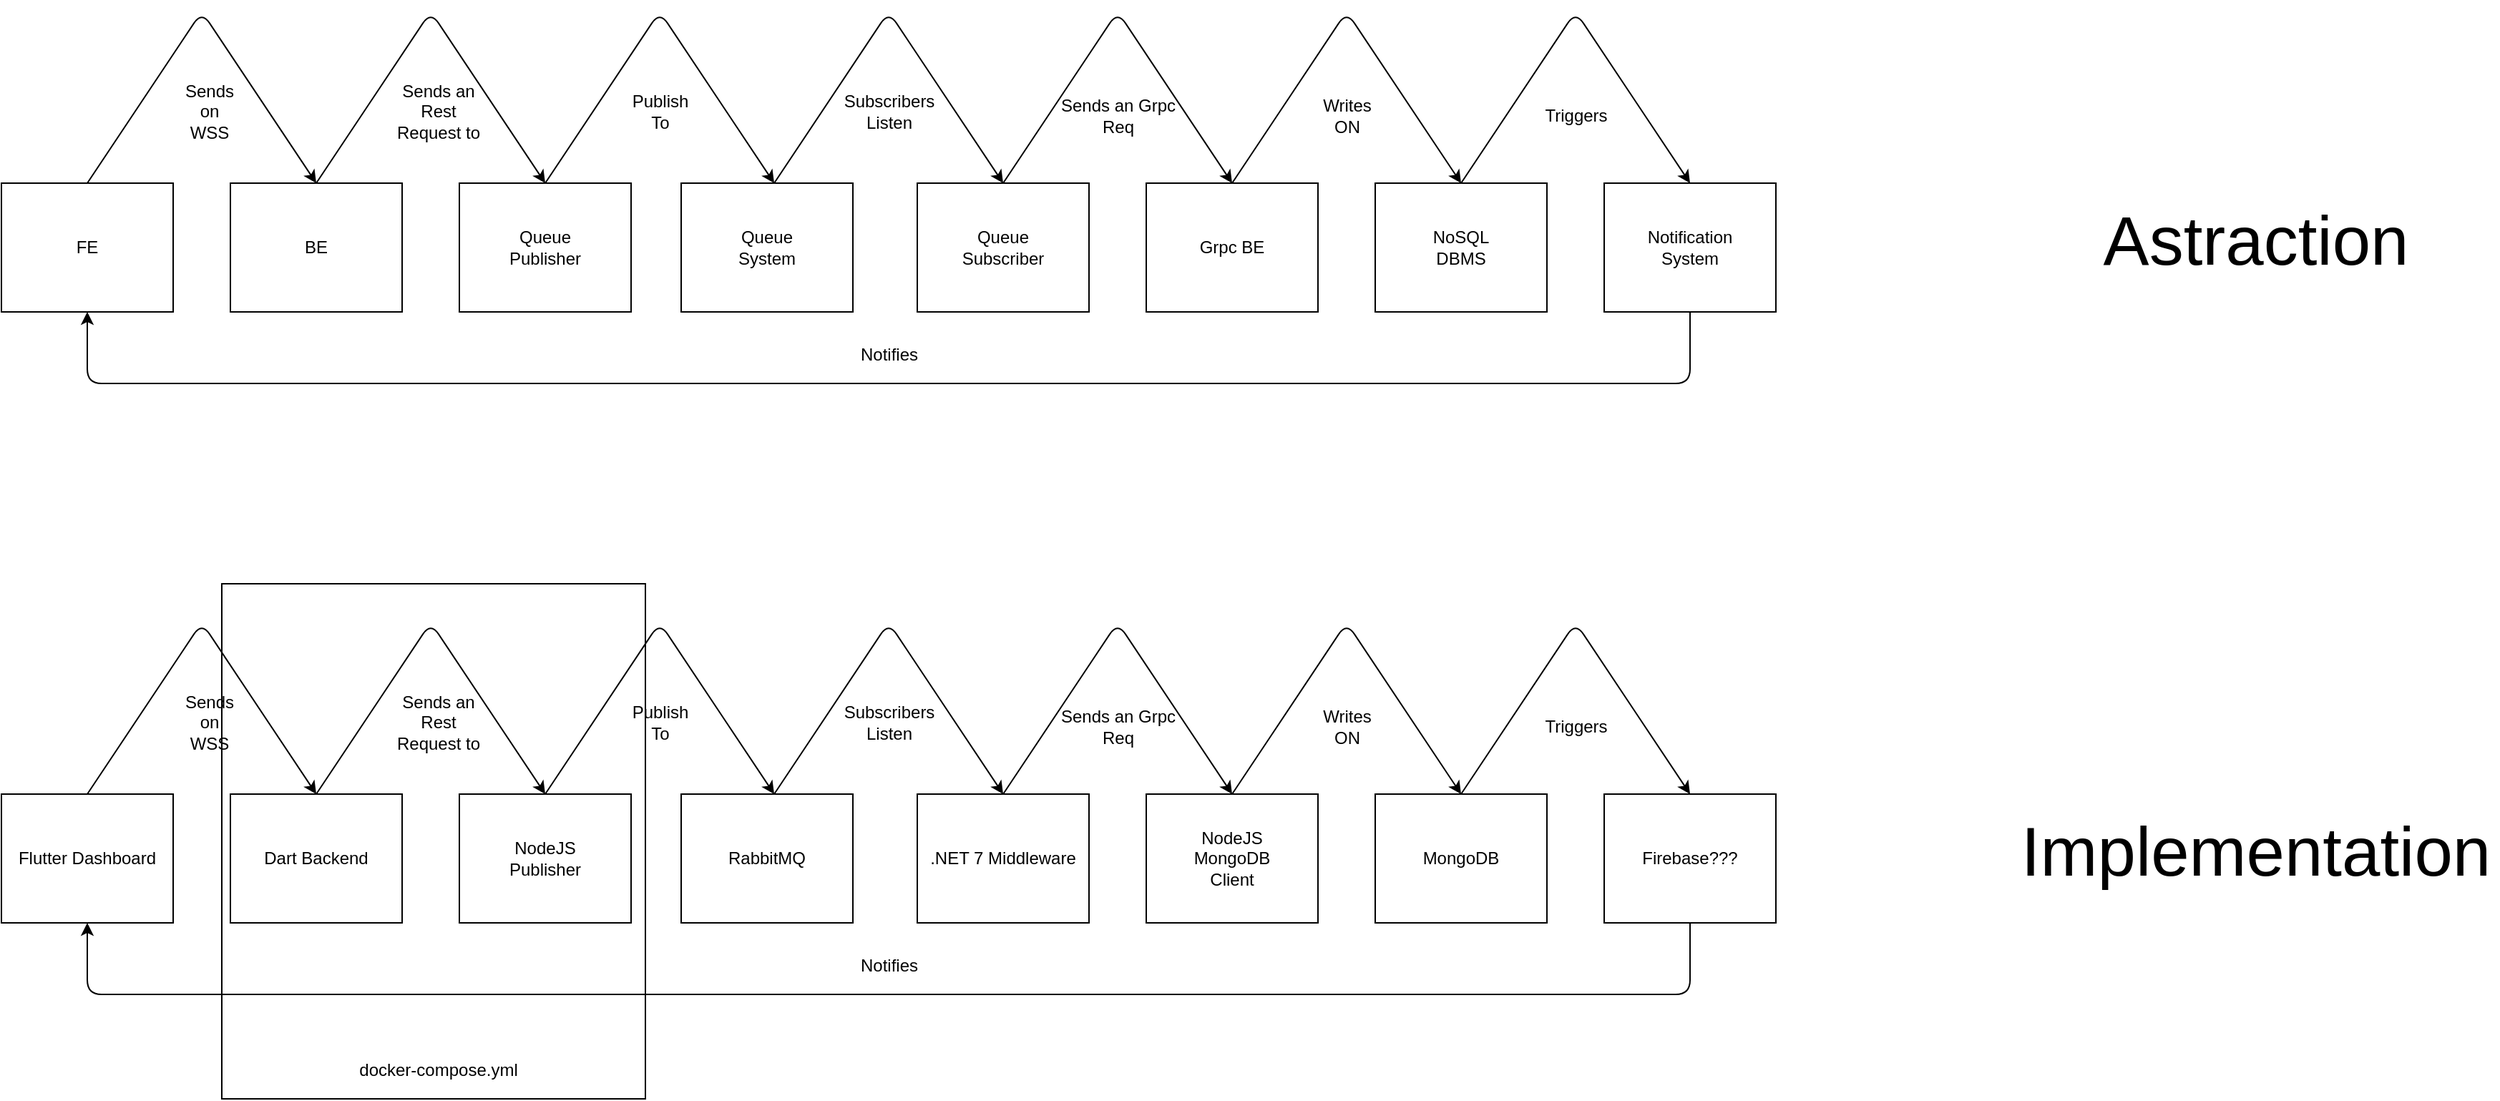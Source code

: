 <mxfile>
    <diagram id="bFyh9QD_zorucijYTf2e" name="Pagina-1">
        <mxGraphModel dx="983" dy="656" grid="1" gridSize="10" guides="1" tooltips="1" connect="1" arrows="1" fold="1" page="0" pageScale="1" pageWidth="827" pageHeight="1169" math="0" shadow="0">
            <root>
                <mxCell id="0"/>
                <mxCell id="1" parent="0"/>
                <mxCell id="8" style="edgeStyle=none;html=1;exitX=0.5;exitY=0;exitDx=0;exitDy=0;entryX=0.5;entryY=0;entryDx=0;entryDy=0;" parent="1" source="2" target="3" edge="1">
                    <mxGeometry relative="1" as="geometry">
                        <Array as="points">
                            <mxPoint x="200" y="160"/>
                        </Array>
                    </mxGeometry>
                </mxCell>
                <mxCell id="2" value="FE&lt;br&gt;" style="whiteSpace=wrap;html=1;" parent="1" vertex="1">
                    <mxGeometry x="60" y="280" width="120" height="90" as="geometry"/>
                </mxCell>
                <mxCell id="3" value="BE&lt;br&gt;" style="whiteSpace=wrap;html=1;" parent="1" vertex="1">
                    <mxGeometry x="220" y="280" width="120" height="90" as="geometry"/>
                </mxCell>
                <mxCell id="4" value="Queue&lt;br&gt;Publisher" style="whiteSpace=wrap;html=1;" parent="1" vertex="1">
                    <mxGeometry x="380" y="280" width="120" height="90" as="geometry"/>
                </mxCell>
                <mxCell id="5" value="Queue&lt;br&gt;System" style="whiteSpace=wrap;html=1;" parent="1" vertex="1">
                    <mxGeometry x="535" y="280" width="120" height="90" as="geometry"/>
                </mxCell>
                <mxCell id="6" value="Queue&lt;br&gt;Subscriber" style="whiteSpace=wrap;html=1;" parent="1" vertex="1">
                    <mxGeometry x="700" y="280" width="120" height="90" as="geometry"/>
                </mxCell>
                <mxCell id="7" value="Grpc BE" style="whiteSpace=wrap;html=1;" parent="1" vertex="1">
                    <mxGeometry x="860" y="280" width="120" height="90" as="geometry"/>
                </mxCell>
                <mxCell id="9" value="Sends&lt;br&gt;on &lt;br&gt;WSS" style="text;html=1;align=center;verticalAlign=middle;resizable=0;points=[];autosize=1;strokeColor=none;fillColor=none;" parent="1" vertex="1">
                    <mxGeometry x="180" y="205" width="50" height="50" as="geometry"/>
                </mxCell>
                <mxCell id="10" style="edgeStyle=none;html=1;exitX=0.5;exitY=0;exitDx=0;exitDy=0;entryX=0.5;entryY=0;entryDx=0;entryDy=0;" parent="1" edge="1">
                    <mxGeometry relative="1" as="geometry">
                        <mxPoint x="440" y="280" as="sourcePoint"/>
                        <mxPoint x="600" y="280" as="targetPoint"/>
                        <Array as="points">
                            <mxPoint x="520" y="160"/>
                        </Array>
                    </mxGeometry>
                </mxCell>
                <mxCell id="11" value="Sends an &lt;br&gt;Rest&lt;br&gt;Request to" style="text;html=1;align=center;verticalAlign=middle;resizable=0;points=[];autosize=1;strokeColor=none;fillColor=none;" parent="1" vertex="1">
                    <mxGeometry x="330" y="205" width="70" height="50" as="geometry"/>
                </mxCell>
                <mxCell id="12" style="edgeStyle=none;html=1;exitX=0.5;exitY=0;exitDx=0;exitDy=0;entryX=0.5;entryY=0;entryDx=0;entryDy=0;" parent="1" edge="1">
                    <mxGeometry relative="1" as="geometry">
                        <mxPoint x="280" y="280" as="sourcePoint"/>
                        <mxPoint x="440" y="280" as="targetPoint"/>
                        <Array as="points">
                            <mxPoint x="360" y="160"/>
                        </Array>
                    </mxGeometry>
                </mxCell>
                <mxCell id="13" value="Publish&lt;br&gt;To" style="text;html=1;align=center;verticalAlign=middle;resizable=0;points=[];autosize=1;strokeColor=none;fillColor=none;" parent="1" vertex="1">
                    <mxGeometry x="495" y="215" width="50" height="30" as="geometry"/>
                </mxCell>
                <mxCell id="14" style="edgeStyle=none;html=1;exitX=0.5;exitY=0;exitDx=0;exitDy=0;entryX=0.5;entryY=0;entryDx=0;entryDy=0;" parent="1" edge="1">
                    <mxGeometry relative="1" as="geometry">
                        <mxPoint x="600" y="280" as="sourcePoint"/>
                        <mxPoint x="760" y="280" as="targetPoint"/>
                        <Array as="points">
                            <mxPoint x="680" y="160"/>
                        </Array>
                    </mxGeometry>
                </mxCell>
                <mxCell id="15" value="Subscribers&lt;br&gt;Listen" style="text;html=1;align=center;verticalAlign=middle;resizable=0;points=[];autosize=1;strokeColor=none;fillColor=none;" parent="1" vertex="1">
                    <mxGeometry x="640" y="215" width="80" height="30" as="geometry"/>
                </mxCell>
                <mxCell id="16" style="edgeStyle=none;html=1;exitX=0.5;exitY=0;exitDx=0;exitDy=0;entryX=0.5;entryY=0;entryDx=0;entryDy=0;" parent="1" edge="1">
                    <mxGeometry relative="1" as="geometry">
                        <mxPoint x="760" y="280" as="sourcePoint"/>
                        <mxPoint x="920" y="280" as="targetPoint"/>
                        <Array as="points">
                            <mxPoint x="840" y="160"/>
                        </Array>
                    </mxGeometry>
                </mxCell>
                <mxCell id="17" value="Sends an Grpc&lt;br&gt;Req" style="text;html=1;align=center;verticalAlign=middle;resizable=0;points=[];autosize=1;strokeColor=none;fillColor=none;" parent="1" vertex="1">
                    <mxGeometry x="790" y="218" width="100" height="30" as="geometry"/>
                </mxCell>
                <mxCell id="18" value="NoSQL&lt;br&gt;DBMS" style="whiteSpace=wrap;html=1;" parent="1" vertex="1">
                    <mxGeometry x="1020" y="280" width="120" height="90" as="geometry"/>
                </mxCell>
                <mxCell id="19" style="edgeStyle=none;html=1;exitX=0.5;exitY=0;exitDx=0;exitDy=0;entryX=0.5;entryY=0;entryDx=0;entryDy=0;" parent="1" edge="1">
                    <mxGeometry relative="1" as="geometry">
                        <mxPoint x="920" y="280" as="sourcePoint"/>
                        <mxPoint x="1080" y="280" as="targetPoint"/>
                        <Array as="points">
                            <mxPoint x="1000" y="160"/>
                        </Array>
                    </mxGeometry>
                </mxCell>
                <mxCell id="20" value="Writes&lt;br&gt;ON" style="text;html=1;align=center;verticalAlign=middle;resizable=0;points=[];autosize=1;strokeColor=none;fillColor=none;" parent="1" vertex="1">
                    <mxGeometry x="975" y="218" width="50" height="30" as="geometry"/>
                </mxCell>
                <mxCell id="21" value="Astraction" style="text;html=1;align=center;verticalAlign=middle;resizable=0;points=[];autosize=1;strokeColor=none;fillColor=none;fontSize=48;" parent="1" vertex="1">
                    <mxGeometry x="1520" y="290" width="230" height="60" as="geometry"/>
                </mxCell>
                <mxCell id="25" style="edgeStyle=none;html=1;exitX=0.5;exitY=1;exitDx=0;exitDy=0;entryX=0.5;entryY=1;entryDx=0;entryDy=0;fontSize=48;" parent="1" source="22" target="2" edge="1">
                    <mxGeometry relative="1" as="geometry">
                        <Array as="points">
                            <mxPoint x="1240" y="420"/>
                            <mxPoint x="120" y="420"/>
                        </Array>
                    </mxGeometry>
                </mxCell>
                <mxCell id="22" value="Notification&lt;br&gt;System" style="whiteSpace=wrap;html=1;" parent="1" vertex="1">
                    <mxGeometry x="1180" y="280" width="120" height="90" as="geometry"/>
                </mxCell>
                <mxCell id="23" style="edgeStyle=none;html=1;exitX=0.5;exitY=0;exitDx=0;exitDy=0;entryX=0.5;entryY=0;entryDx=0;entryDy=0;" parent="1" edge="1">
                    <mxGeometry relative="1" as="geometry">
                        <mxPoint x="1080" y="280" as="sourcePoint"/>
                        <mxPoint x="1240" y="280" as="targetPoint"/>
                        <Array as="points">
                            <mxPoint x="1160" y="160"/>
                        </Array>
                    </mxGeometry>
                </mxCell>
                <mxCell id="24" value="Triggers" style="text;html=1;align=center;verticalAlign=middle;resizable=0;points=[];autosize=1;strokeColor=none;fillColor=none;" parent="1" vertex="1">
                    <mxGeometry x="1130" y="223" width="60" height="20" as="geometry"/>
                </mxCell>
                <mxCell id="27" value="Notifies" style="text;html=1;align=center;verticalAlign=middle;resizable=0;points=[];autosize=1;strokeColor=none;fillColor=none;" parent="1" vertex="1">
                    <mxGeometry x="650" y="390" width="60" height="20" as="geometry"/>
                </mxCell>
                <mxCell id="28" style="edgeStyle=none;html=1;exitX=0.5;exitY=0;exitDx=0;exitDy=0;entryX=0.5;entryY=0;entryDx=0;entryDy=0;" parent="1" source="29" target="30" edge="1">
                    <mxGeometry relative="1" as="geometry">
                        <Array as="points">
                            <mxPoint x="200" y="587"/>
                        </Array>
                    </mxGeometry>
                </mxCell>
                <mxCell id="29" value="Flutter Dashboard" style="whiteSpace=wrap;html=1;" parent="1" vertex="1">
                    <mxGeometry x="60" y="707" width="120" height="90" as="geometry"/>
                </mxCell>
                <mxCell id="30" value="Dart Backend" style="whiteSpace=wrap;html=1;" parent="1" vertex="1">
                    <mxGeometry x="220" y="707" width="120" height="90" as="geometry"/>
                </mxCell>
                <mxCell id="31" value="NodeJS&lt;br&gt;Publisher" style="whiteSpace=wrap;html=1;" parent="1" vertex="1">
                    <mxGeometry x="380" y="707" width="120" height="90" as="geometry"/>
                </mxCell>
                <mxCell id="32" value="RabbitMQ" style="whiteSpace=wrap;html=1;" parent="1" vertex="1">
                    <mxGeometry x="535" y="707" width="120" height="90" as="geometry"/>
                </mxCell>
                <mxCell id="33" value=".NET 7 Middleware" style="whiteSpace=wrap;html=1;" parent="1" vertex="1">
                    <mxGeometry x="700" y="707" width="120" height="90" as="geometry"/>
                </mxCell>
                <mxCell id="34" value="NodeJS&lt;br&gt;MongoDB&lt;br&gt;Client" style="whiteSpace=wrap;html=1;" parent="1" vertex="1">
                    <mxGeometry x="860" y="707" width="120" height="90" as="geometry"/>
                </mxCell>
                <mxCell id="35" value="Sends&lt;br&gt;on &lt;br&gt;WSS" style="text;html=1;align=center;verticalAlign=middle;resizable=0;points=[];autosize=1;strokeColor=none;fillColor=none;" parent="1" vertex="1">
                    <mxGeometry x="180" y="632" width="50" height="50" as="geometry"/>
                </mxCell>
                <mxCell id="36" style="edgeStyle=none;html=1;exitX=0.5;exitY=0;exitDx=0;exitDy=0;entryX=0.5;entryY=0;entryDx=0;entryDy=0;" parent="1" edge="1">
                    <mxGeometry relative="1" as="geometry">
                        <mxPoint x="440" y="707" as="sourcePoint"/>
                        <mxPoint x="600" y="707" as="targetPoint"/>
                        <Array as="points">
                            <mxPoint x="520" y="587"/>
                        </Array>
                    </mxGeometry>
                </mxCell>
                <mxCell id="37" value="Sends an &lt;br&gt;Rest&lt;br&gt;Request to" style="text;html=1;align=center;verticalAlign=middle;resizable=0;points=[];autosize=1;strokeColor=none;fillColor=none;" parent="1" vertex="1">
                    <mxGeometry x="330" y="632" width="70" height="50" as="geometry"/>
                </mxCell>
                <mxCell id="38" style="edgeStyle=none;html=1;exitX=0.5;exitY=0;exitDx=0;exitDy=0;entryX=0.5;entryY=0;entryDx=0;entryDy=0;" parent="1" edge="1">
                    <mxGeometry relative="1" as="geometry">
                        <mxPoint x="280" y="707" as="sourcePoint"/>
                        <mxPoint x="440" y="707" as="targetPoint"/>
                        <Array as="points">
                            <mxPoint x="360" y="587"/>
                        </Array>
                    </mxGeometry>
                </mxCell>
                <mxCell id="39" value="Publish&lt;br&gt;To" style="text;html=1;align=center;verticalAlign=middle;resizable=0;points=[];autosize=1;strokeColor=none;fillColor=none;" parent="1" vertex="1">
                    <mxGeometry x="495" y="642" width="50" height="30" as="geometry"/>
                </mxCell>
                <mxCell id="40" style="edgeStyle=none;html=1;exitX=0.5;exitY=0;exitDx=0;exitDy=0;entryX=0.5;entryY=0;entryDx=0;entryDy=0;" parent="1" edge="1">
                    <mxGeometry relative="1" as="geometry">
                        <mxPoint x="600" y="707" as="sourcePoint"/>
                        <mxPoint x="760" y="707" as="targetPoint"/>
                        <Array as="points">
                            <mxPoint x="680" y="587"/>
                        </Array>
                    </mxGeometry>
                </mxCell>
                <mxCell id="41" value="Subscribers&lt;br&gt;Listen" style="text;html=1;align=center;verticalAlign=middle;resizable=0;points=[];autosize=1;strokeColor=none;fillColor=none;" parent="1" vertex="1">
                    <mxGeometry x="640" y="642" width="80" height="30" as="geometry"/>
                </mxCell>
                <mxCell id="42" style="edgeStyle=none;html=1;exitX=0.5;exitY=0;exitDx=0;exitDy=0;entryX=0.5;entryY=0;entryDx=0;entryDy=0;" parent="1" edge="1">
                    <mxGeometry relative="1" as="geometry">
                        <mxPoint x="760" y="707" as="sourcePoint"/>
                        <mxPoint x="920" y="707" as="targetPoint"/>
                        <Array as="points">
                            <mxPoint x="840" y="587"/>
                        </Array>
                    </mxGeometry>
                </mxCell>
                <mxCell id="43" value="Sends an Grpc&lt;br&gt;Req" style="text;html=1;align=center;verticalAlign=middle;resizable=0;points=[];autosize=1;strokeColor=none;fillColor=none;" parent="1" vertex="1">
                    <mxGeometry x="790" y="645" width="100" height="30" as="geometry"/>
                </mxCell>
                <mxCell id="44" value="MongoDB" style="whiteSpace=wrap;html=1;" parent="1" vertex="1">
                    <mxGeometry x="1020" y="707" width="120" height="90" as="geometry"/>
                </mxCell>
                <mxCell id="45" style="edgeStyle=none;html=1;exitX=0.5;exitY=0;exitDx=0;exitDy=0;entryX=0.5;entryY=0;entryDx=0;entryDy=0;" parent="1" edge="1">
                    <mxGeometry relative="1" as="geometry">
                        <mxPoint x="920" y="707" as="sourcePoint"/>
                        <mxPoint x="1080" y="707" as="targetPoint"/>
                        <Array as="points">
                            <mxPoint x="1000" y="587"/>
                        </Array>
                    </mxGeometry>
                </mxCell>
                <mxCell id="46" value="Writes&lt;br&gt;ON" style="text;html=1;align=center;verticalAlign=middle;resizable=0;points=[];autosize=1;strokeColor=none;fillColor=none;" parent="1" vertex="1">
                    <mxGeometry x="975" y="645" width="50" height="30" as="geometry"/>
                </mxCell>
                <mxCell id="47" value="Implementation" style="text;html=1;align=center;verticalAlign=middle;resizable=0;points=[];autosize=1;strokeColor=none;fillColor=none;fontSize=48;" parent="1" vertex="1">
                    <mxGeometry x="1465" y="717" width="340" height="60" as="geometry"/>
                </mxCell>
                <mxCell id="48" style="edgeStyle=none;html=1;exitX=0.5;exitY=1;exitDx=0;exitDy=0;entryX=0.5;entryY=1;entryDx=0;entryDy=0;fontSize=48;" parent="1" source="49" target="29" edge="1">
                    <mxGeometry relative="1" as="geometry">
                        <Array as="points">
                            <mxPoint x="1240" y="847"/>
                            <mxPoint x="120" y="847"/>
                        </Array>
                    </mxGeometry>
                </mxCell>
                <mxCell id="49" value="Firebase???" style="whiteSpace=wrap;html=1;" parent="1" vertex="1">
                    <mxGeometry x="1180" y="707" width="120" height="90" as="geometry"/>
                </mxCell>
                <mxCell id="50" style="edgeStyle=none;html=1;exitX=0.5;exitY=0;exitDx=0;exitDy=0;entryX=0.5;entryY=0;entryDx=0;entryDy=0;" parent="1" edge="1">
                    <mxGeometry relative="1" as="geometry">
                        <mxPoint x="1080" y="707" as="sourcePoint"/>
                        <mxPoint x="1240" y="707" as="targetPoint"/>
                        <Array as="points">
                            <mxPoint x="1160" y="587"/>
                        </Array>
                    </mxGeometry>
                </mxCell>
                <mxCell id="51" value="Triggers" style="text;html=1;align=center;verticalAlign=middle;resizable=0;points=[];autosize=1;strokeColor=none;fillColor=none;" parent="1" vertex="1">
                    <mxGeometry x="1130" y="650" width="60" height="20" as="geometry"/>
                </mxCell>
                <mxCell id="52" value="Notifies" style="text;html=1;align=center;verticalAlign=middle;resizable=0;points=[];autosize=1;strokeColor=none;fillColor=none;" parent="1" vertex="1">
                    <mxGeometry x="650" y="817" width="60" height="20" as="geometry"/>
                </mxCell>
                <mxCell id="53" value="" style="whiteSpace=wrap;html=1;fillColor=none;" vertex="1" parent="1">
                    <mxGeometry x="214" y="560" width="296" height="360" as="geometry"/>
                </mxCell>
                <mxCell id="54" value="docker-compose.yml" style="text;html=1;align=center;verticalAlign=middle;resizable=0;points=[];autosize=1;strokeColor=none;fillColor=none;" vertex="1" parent="1">
                    <mxGeometry x="300" y="890" width="130" height="20" as="geometry"/>
                </mxCell>
            </root>
        </mxGraphModel>
    </diagram>
</mxfile>